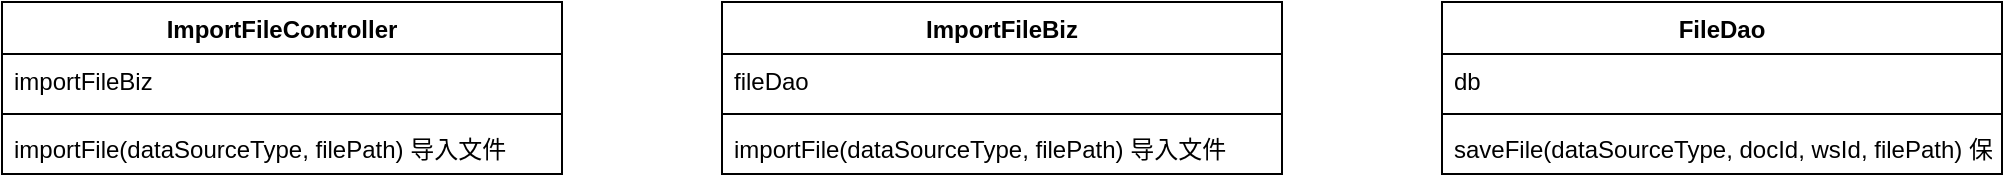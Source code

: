 <mxfile version="13.9.9" type="device"><diagram id="C5RBs43oDa-KdzZeNtuy" name="Page-1"><mxGraphModel dx="1038" dy="607" grid="1" gridSize="10" guides="1" tooltips="1" connect="1" arrows="1" fold="1" page="1" pageScale="1" pageWidth="827" pageHeight="1169" math="0" shadow="0"><root><mxCell id="WIyWlLk6GJQsqaUBKTNV-0"/><mxCell id="WIyWlLk6GJQsqaUBKTNV-1" parent="WIyWlLk6GJQsqaUBKTNV-0"/><mxCell id="kIUvFb4GogvsOzzYjc9H-1" value="ImportFileController" style="swimlane;fontStyle=1;align=center;verticalAlign=top;childLayout=stackLayout;horizontal=1;startSize=26;horizontalStack=0;resizeParent=1;resizeParentMax=0;resizeLast=0;collapsible=1;marginBottom=0;" vertex="1" parent="WIyWlLk6GJQsqaUBKTNV-1"><mxGeometry x="40" y="110" width="280" height="86" as="geometry"/></mxCell><mxCell id="kIUvFb4GogvsOzzYjc9H-2" value="importFileBiz" style="text;strokeColor=none;fillColor=none;align=left;verticalAlign=top;spacingLeft=4;spacingRight=4;overflow=hidden;rotatable=0;points=[[0,0.5],[1,0.5]];portConstraint=eastwest;" vertex="1" parent="kIUvFb4GogvsOzzYjc9H-1"><mxGeometry y="26" width="280" height="26" as="geometry"/></mxCell><mxCell id="kIUvFb4GogvsOzzYjc9H-3" value="" style="line;strokeWidth=1;fillColor=none;align=left;verticalAlign=middle;spacingTop=-1;spacingLeft=3;spacingRight=3;rotatable=0;labelPosition=right;points=[];portConstraint=eastwest;" vertex="1" parent="kIUvFb4GogvsOzzYjc9H-1"><mxGeometry y="52" width="280" height="8" as="geometry"/></mxCell><mxCell id="kIUvFb4GogvsOzzYjc9H-4" value="importFile(dataSourceType, filePath) 导入文件" style="text;strokeColor=none;fillColor=none;align=left;verticalAlign=top;spacingLeft=4;spacingRight=4;overflow=hidden;rotatable=0;points=[[0,0.5],[1,0.5]];portConstraint=eastwest;" vertex="1" parent="kIUvFb4GogvsOzzYjc9H-1"><mxGeometry y="60" width="280" height="26" as="geometry"/></mxCell><mxCell id="kIUvFb4GogvsOzzYjc9H-5" value="ImportFileBiz" style="swimlane;fontStyle=1;align=center;verticalAlign=top;childLayout=stackLayout;horizontal=1;startSize=26;horizontalStack=0;resizeParent=1;resizeParentMax=0;resizeLast=0;collapsible=1;marginBottom=0;" vertex="1" parent="WIyWlLk6GJQsqaUBKTNV-1"><mxGeometry x="400" y="110" width="280" height="86" as="geometry"/></mxCell><mxCell id="kIUvFb4GogvsOzzYjc9H-6" value="fileDao" style="text;strokeColor=none;fillColor=none;align=left;verticalAlign=top;spacingLeft=4;spacingRight=4;overflow=hidden;rotatable=0;points=[[0,0.5],[1,0.5]];portConstraint=eastwest;" vertex="1" parent="kIUvFb4GogvsOzzYjc9H-5"><mxGeometry y="26" width="280" height="26" as="geometry"/></mxCell><mxCell id="kIUvFb4GogvsOzzYjc9H-7" value="" style="line;strokeWidth=1;fillColor=none;align=left;verticalAlign=middle;spacingTop=-1;spacingLeft=3;spacingRight=3;rotatable=0;labelPosition=right;points=[];portConstraint=eastwest;" vertex="1" parent="kIUvFb4GogvsOzzYjc9H-5"><mxGeometry y="52" width="280" height="8" as="geometry"/></mxCell><mxCell id="kIUvFb4GogvsOzzYjc9H-8" value="importFile(dataSourceType, filePath) 导入文件" style="text;strokeColor=none;fillColor=none;align=left;verticalAlign=top;spacingLeft=4;spacingRight=4;overflow=hidden;rotatable=0;points=[[0,0.5],[1,0.5]];portConstraint=eastwest;" vertex="1" parent="kIUvFb4GogvsOzzYjc9H-5"><mxGeometry y="60" width="280" height="26" as="geometry"/></mxCell><mxCell id="kIUvFb4GogvsOzzYjc9H-10" value="FileDao" style="swimlane;fontStyle=1;align=center;verticalAlign=top;childLayout=stackLayout;horizontal=1;startSize=26;horizontalStack=0;resizeParent=1;resizeParentMax=0;resizeLast=0;collapsible=1;marginBottom=0;" vertex="1" parent="WIyWlLk6GJQsqaUBKTNV-1"><mxGeometry x="760" y="110" width="280" height="86" as="geometry"/></mxCell><mxCell id="kIUvFb4GogvsOzzYjc9H-11" value="db" style="text;strokeColor=none;fillColor=none;align=left;verticalAlign=top;spacingLeft=4;spacingRight=4;overflow=hidden;rotatable=0;points=[[0,0.5],[1,0.5]];portConstraint=eastwest;" vertex="1" parent="kIUvFb4GogvsOzzYjc9H-10"><mxGeometry y="26" width="280" height="26" as="geometry"/></mxCell><mxCell id="kIUvFb4GogvsOzzYjc9H-12" value="" style="line;strokeWidth=1;fillColor=none;align=left;verticalAlign=middle;spacingTop=-1;spacingLeft=3;spacingRight=3;rotatable=0;labelPosition=right;points=[];portConstraint=eastwest;" vertex="1" parent="kIUvFb4GogvsOzzYjc9H-10"><mxGeometry y="52" width="280" height="8" as="geometry"/></mxCell><mxCell id="kIUvFb4GogvsOzzYjc9H-13" value="saveFile(dataSourceType, docId, wsId, filePath) 保存文件信息" style="text;strokeColor=none;fillColor=none;align=left;verticalAlign=top;spacingLeft=4;spacingRight=4;overflow=hidden;rotatable=0;points=[[0,0.5],[1,0.5]];portConstraint=eastwest;" vertex="1" parent="kIUvFb4GogvsOzzYjc9H-10"><mxGeometry y="60" width="280" height="26" as="geometry"/></mxCell></root></mxGraphModel></diagram></mxfile>